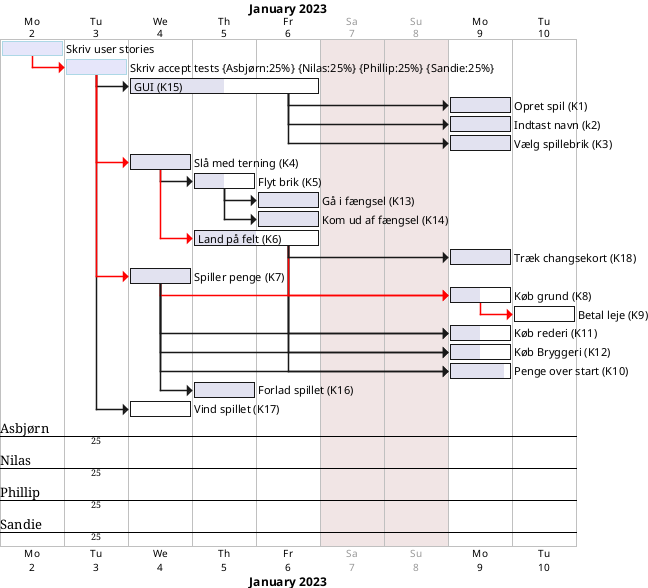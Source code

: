 @startgantt
printscale daily zoom 4
saturday are closed
sunday are closed

Project starts the 2nd of january 2023

[Skriv user stories] as [TASK1] lasts 1 days
[TASK1] is colored in Lavender/LightBlue
[TASK1] is 100% complete

[Skriv accept tests] as [TASK2] on {Asbjørn:25%} {Nilas:25%} {Phillip:25%} {Sandie:25%} lasts 1 days
[TASK2] is colored in Lavender/LightBlue
[TASK2] is 100% complete

[GUI (K15)] as [K15] lasts 3 days
[K15] is 50% complete

[Opret spil (K1)] as [K1] lasts 1 days
[K1] is 100% complete

[Indtast navn (k2)] as [K2] lasts 1 days
[K2] is 100% complete

[Vælg spillebrik (K3)] as [K3] lasts 1 days
[K3] is 100% complete



[Slå med terning (K4)] as [K4] lasts 1 days
[K4] is 100% complete

[Flyt brik (K5)] as [K5] lasts 1 days
[K5] is 50% complete



[Gå i fængsel (K13)] as [K13] lasts 1 days
[K13] is 100% complete

[Kom ud af fængsel (K14)] as [K14] lasts 1 days
[K14] is 100% complete

[Land på felt (K6)] as [K6] lasts 2 days
[K6] is 50% complete

[Træk changsekort (K18)] as [K18] lasts 1 days
[K18] is 100% complete

[Spiller penge (K7)] as [K7] lasts 1 days
[K7] is 100% complete

[Køb grund (K8)] as [K8] lasts 1 days
[K8] is 50% complete


[Betal leje (K9)] as [K9] lasts 1 days
[K9] is 0% complete

[Køb rederi (K11)] as [K11] lasts 1 days
[K11] is 50% complete

[Køb Bryggeri (K12)] as [K12] lasts 1 days
[K12] is 50% complete



[Penge over start (K10)] as [K10] lasts 1 days
[K10] is 90% complete




[Forlad spillet (K16)] as [K16] lasts 1 days
[K16] is 100% complete

[Vind spillet (K17)] as [K17] lasts 1 days
[K17] is 0% complete




[TASK1]-[#FF0000]->[TASK2]
[TASK2]->[K15]
[TASK2]->[K17]

[TASK2]-[#FF0000]->[K7]
[TASK2]-[#FF0000]->[K4]

[K15]->[K1]
[K15]->[K2]
[K15]->[K3]

[K4]->[K5]
[K4]-[#FF0000]->[K6]

[K7]->[K11]
[K6]->[K11]
[K7]->[K12]
[K6]->[K12]
[K7]->[K10]
[K6]->[K10]
[K7]-[#FF0000]->[K8]
[K6]-[#FF0000]->[K8]
[K6]->[K18]

[K7]->[K16]

[K8]-[#FF0000]->[K9]

[K5]->[K13]
[K5]->[K14]

@endgantt